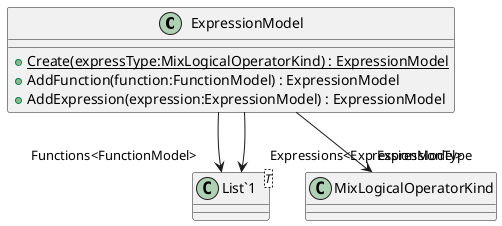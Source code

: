 @startuml
class ExpressionModel {
    + {static} Create(expressType:MixLogicalOperatorKind) : ExpressionModel
    + AddFunction(function:FunctionModel) : ExpressionModel
    + AddExpression(expression:ExpressionModel) : ExpressionModel
}
class "List`1"<T> {
}
ExpressionModel --> "ExpressionType" MixLogicalOperatorKind
ExpressionModel --> "Functions<FunctionModel>" "List`1"
ExpressionModel --> "Expressions<ExpressionModel>" "List`1"
@enduml
